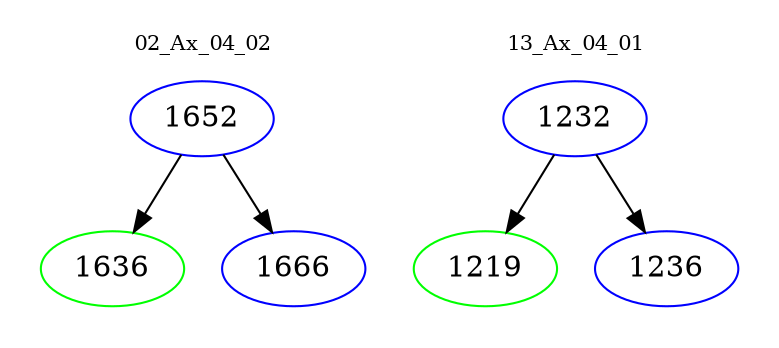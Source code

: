 digraph{
subgraph cluster_0 {
color = white
label = "02_Ax_04_02";
fontsize=10;
T0_1652 [label="1652", color="blue"]
T0_1652 -> T0_1636 [color="black"]
T0_1636 [label="1636", color="green"]
T0_1652 -> T0_1666 [color="black"]
T0_1666 [label="1666", color="blue"]
}
subgraph cluster_1 {
color = white
label = "13_Ax_04_01";
fontsize=10;
T1_1232 [label="1232", color="blue"]
T1_1232 -> T1_1219 [color="black"]
T1_1219 [label="1219", color="green"]
T1_1232 -> T1_1236 [color="black"]
T1_1236 [label="1236", color="blue"]
}
}
